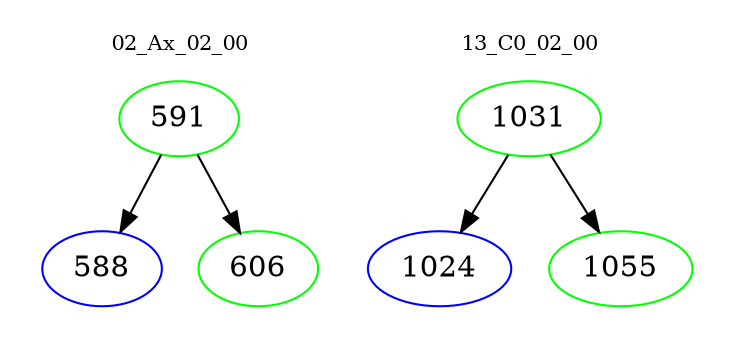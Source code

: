 digraph{
subgraph cluster_0 {
color = white
label = "02_Ax_02_00";
fontsize=10;
T0_591 [label="591", color="green"]
T0_591 -> T0_588 [color="black"]
T0_588 [label="588", color="blue"]
T0_591 -> T0_606 [color="black"]
T0_606 [label="606", color="green"]
}
subgraph cluster_1 {
color = white
label = "13_C0_02_00";
fontsize=10;
T1_1031 [label="1031", color="green"]
T1_1031 -> T1_1024 [color="black"]
T1_1024 [label="1024", color="blue"]
T1_1031 -> T1_1055 [color="black"]
T1_1055 [label="1055", color="green"]
}
}
